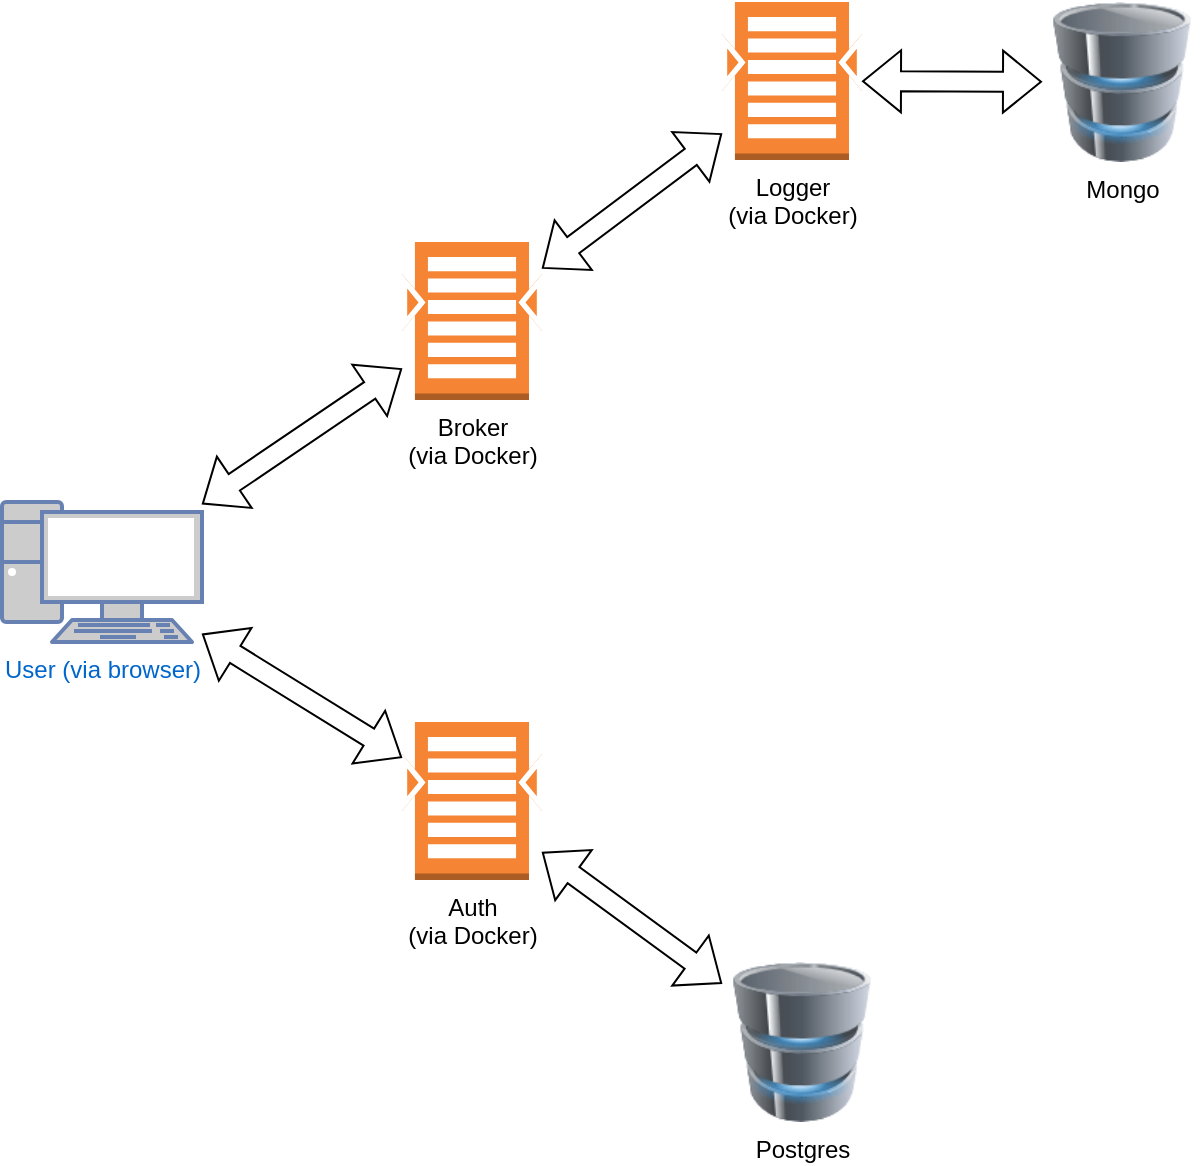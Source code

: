 <mxfile version="20.2.7" type="device"><diagram id="ZzG5m6rB5wlsDbXxLZYs" name="Page-1"><mxGraphModel dx="1350" dy="1911" grid="1" gridSize="10" guides="1" tooltips="1" connect="1" arrows="1" fold="1" page="1" pageScale="1" pageWidth="850" pageHeight="1100" math="0" shadow="0"><root><mxCell id="0"/><mxCell id="1" parent="0"/><mxCell id="BG2cLYRMXOu-bRMBSGSE-1" value="User (via browser)" style="fontColor=#0066CC;verticalAlign=top;verticalLabelPosition=bottom;labelPosition=center;align=center;html=1;outlineConnect=0;fillColor=#CCCCCC;strokeColor=#6881B3;gradientColor=none;gradientDirection=north;strokeWidth=2;shape=mxgraph.networks.pc;" vertex="1" parent="1"><mxGeometry x="120" y="210" width="100" height="70" as="geometry"/></mxCell><mxCell id="BG2cLYRMXOu-bRMBSGSE-3" value="Auth&lt;br&gt;(via Docker)" style="outlineConnect=0;dashed=0;verticalLabelPosition=bottom;verticalAlign=top;align=center;html=1;shape=mxgraph.aws3.search_documents;fillColor=#F58534;gradientColor=none;" vertex="1" parent="1"><mxGeometry x="320" y="320" width="70" height="79" as="geometry"/></mxCell><mxCell id="BG2cLYRMXOu-bRMBSGSE-4" value="Broker&lt;br&gt;(via Docker)" style="outlineConnect=0;dashed=0;verticalLabelPosition=bottom;verticalAlign=top;align=center;html=1;shape=mxgraph.aws3.search_documents;fillColor=#F58534;gradientColor=none;" vertex="1" parent="1"><mxGeometry x="320" y="80" width="70" height="79" as="geometry"/></mxCell><mxCell id="BG2cLYRMXOu-bRMBSGSE-5" value="Postgres" style="image;html=1;image=img/lib/clip_art/computers/Database_128x128.png" vertex="1" parent="1"><mxGeometry x="480" y="440" width="80" height="80" as="geometry"/></mxCell><mxCell id="BG2cLYRMXOu-bRMBSGSE-6" value="Mongo" style="image;html=1;image=img/lib/clip_art/computers/Database_128x128.png" vertex="1" parent="1"><mxGeometry x="640" y="-40" width="80" height="80" as="geometry"/></mxCell><mxCell id="BG2cLYRMXOu-bRMBSGSE-7" value="Logger&lt;br&gt;(via Docker)" style="outlineConnect=0;dashed=0;verticalLabelPosition=bottom;verticalAlign=top;align=center;html=1;shape=mxgraph.aws3.search_documents;fillColor=#F58534;gradientColor=none;" vertex="1" parent="1"><mxGeometry x="480" y="-40" width="70" height="79" as="geometry"/></mxCell><mxCell id="BG2cLYRMXOu-bRMBSGSE-8" value="" style="shape=flexArrow;endArrow=classic;startArrow=classic;html=1;rounded=0;" edge="1" parent="1" source="BG2cLYRMXOu-bRMBSGSE-1" target="BG2cLYRMXOu-bRMBSGSE-4"><mxGeometry width="100" height="100" relative="1" as="geometry"><mxPoint x="190" y="140" as="sourcePoint"/><mxPoint x="290" y="40" as="targetPoint"/></mxGeometry></mxCell><mxCell id="BG2cLYRMXOu-bRMBSGSE-9" value="" style="shape=flexArrow;endArrow=classic;startArrow=classic;html=1;rounded=0;" edge="1" parent="1" source="BG2cLYRMXOu-bRMBSGSE-4" target="BG2cLYRMXOu-bRMBSGSE-7"><mxGeometry width="100" height="100" relative="1" as="geometry"><mxPoint x="370" y="67.841" as="sourcePoint"/><mxPoint x="470" y="0.003" as="targetPoint"/></mxGeometry></mxCell><mxCell id="BG2cLYRMXOu-bRMBSGSE-10" value="" style="shape=flexArrow;endArrow=classic;startArrow=classic;html=1;rounded=0;" edge="1" parent="1" source="BG2cLYRMXOu-bRMBSGSE-1" target="BG2cLYRMXOu-bRMBSGSE-3"><mxGeometry width="100" height="100" relative="1" as="geometry"><mxPoint x="230" y="221.081" as="sourcePoint"/><mxPoint x="330" y="153.243" as="targetPoint"/></mxGeometry></mxCell><mxCell id="BG2cLYRMXOu-bRMBSGSE-11" value="" style="shape=flexArrow;endArrow=classic;startArrow=classic;html=1;rounded=0;" edge="1" parent="1" source="BG2cLYRMXOu-bRMBSGSE-5" target="BG2cLYRMXOu-bRMBSGSE-3"><mxGeometry width="100" height="100" relative="1" as="geometry"><mxPoint x="230" y="285.946" as="sourcePoint"/><mxPoint x="330" y="347.838" as="targetPoint"/></mxGeometry></mxCell><mxCell id="BG2cLYRMXOu-bRMBSGSE-12" value="" style="shape=flexArrow;endArrow=classic;startArrow=classic;html=1;rounded=0;" edge="1" parent="1" source="BG2cLYRMXOu-bRMBSGSE-7" target="BG2cLYRMXOu-bRMBSGSE-6"><mxGeometry width="100" height="100" relative="1" as="geometry"><mxPoint x="510" y="220" as="sourcePoint"/><mxPoint x="610" y="120" as="targetPoint"/></mxGeometry></mxCell></root></mxGraphModel></diagram></mxfile>